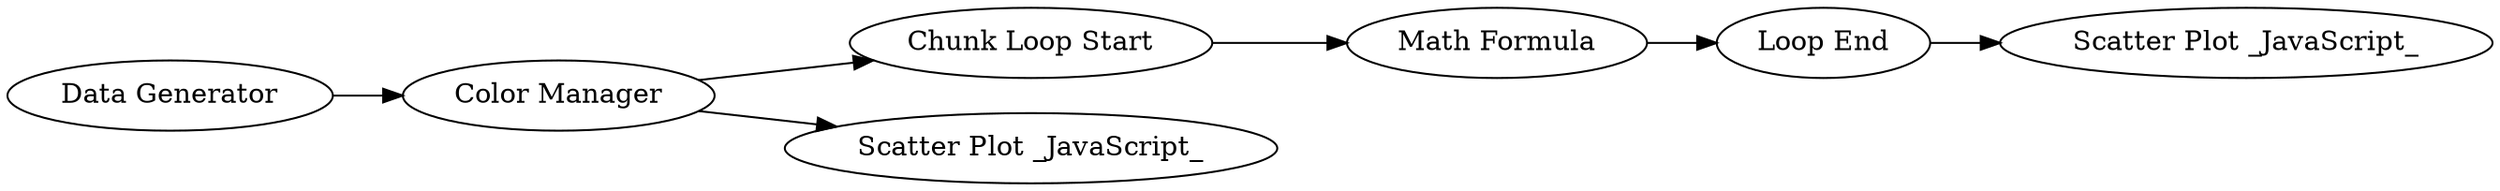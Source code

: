 digraph {
	23 [label="Data Generator"]
	26 [label="Color Manager"]
	31 [label="Chunk Loop Start"]
	32 [label="Math Formula"]
	33 [label="Scatter Plot _JavaScript_"]
	34 [label="Scatter Plot _JavaScript_"]
	35 [label="Loop End"]
	23 -> 26
	26 -> 31
	26 -> 33
	31 -> 32
	32 -> 35
	35 -> 34
	rankdir=LR
}
